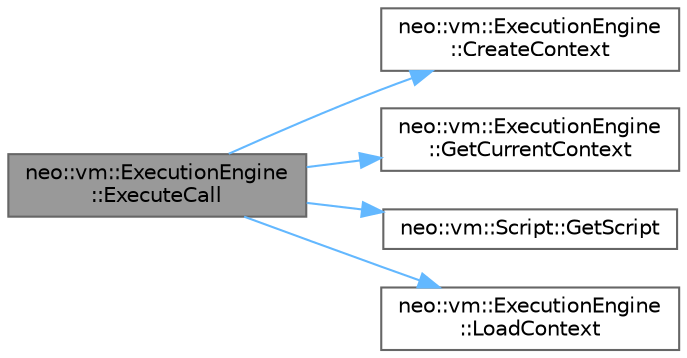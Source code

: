 digraph "neo::vm::ExecutionEngine::ExecuteCall"
{
 // LATEX_PDF_SIZE
  bgcolor="transparent";
  edge [fontname=Helvetica,fontsize=10,labelfontname=Helvetica,labelfontsize=10];
  node [fontname=Helvetica,fontsize=10,shape=box,height=0.2,width=0.4];
  rankdir="LR";
  Node1 [id="Node000001",label="neo::vm::ExecutionEngine\l::ExecuteCall",height=0.2,width=0.4,color="gray40", fillcolor="grey60", style="filled", fontcolor="black",tooltip="Executes a call operation."];
  Node1 -> Node2 [id="edge5_Node000001_Node000002",color="steelblue1",style="solid",tooltip=" "];
  Node2 [id="Node000002",label="neo::vm::ExecutionEngine\l::CreateContext",height=0.2,width=0.4,color="grey40", fillcolor="white", style="filled",URL="$classneo_1_1vm_1_1_execution_engine.html#ab03d0b186aa18d278d68b170a84c8b71",tooltip="Creates a new context with the specified script without loading."];
  Node1 -> Node3 [id="edge6_Node000001_Node000003",color="steelblue1",style="solid",tooltip=" "];
  Node3 [id="Node000003",label="neo::vm::ExecutionEngine\l::GetCurrentContext",height=0.2,width=0.4,color="grey40", fillcolor="white", style="filled",URL="$classneo_1_1vm_1_1_execution_engine.html#a8301f5b182f15a7c9302c1b65cbf9220",tooltip="Gets the current context."];
  Node1 -> Node4 [id="edge7_Node000001_Node000004",color="steelblue1",style="solid",tooltip=" "];
  Node4 [id="Node000004",label="neo::vm::Script::GetScript",height=0.2,width=0.4,color="grey40", fillcolor="white", style="filled",URL="$classneo_1_1vm_1_1_script.html#ab2940794ce4bcda2c68c3d414d5a9011",tooltip="Gets the script."];
  Node1 -> Node5 [id="edge8_Node000001_Node000005",color="steelblue1",style="solid",tooltip=" "];
  Node5 [id="Node000005",label="neo::vm::ExecutionEngine\l::LoadContext",height=0.2,width=0.4,color="grey40", fillcolor="white", style="filled",URL="$classneo_1_1vm_1_1_execution_engine.html#a1921ea21d5b30b013d05de9b1d4392eb",tooltip="Loads a context."];
}

